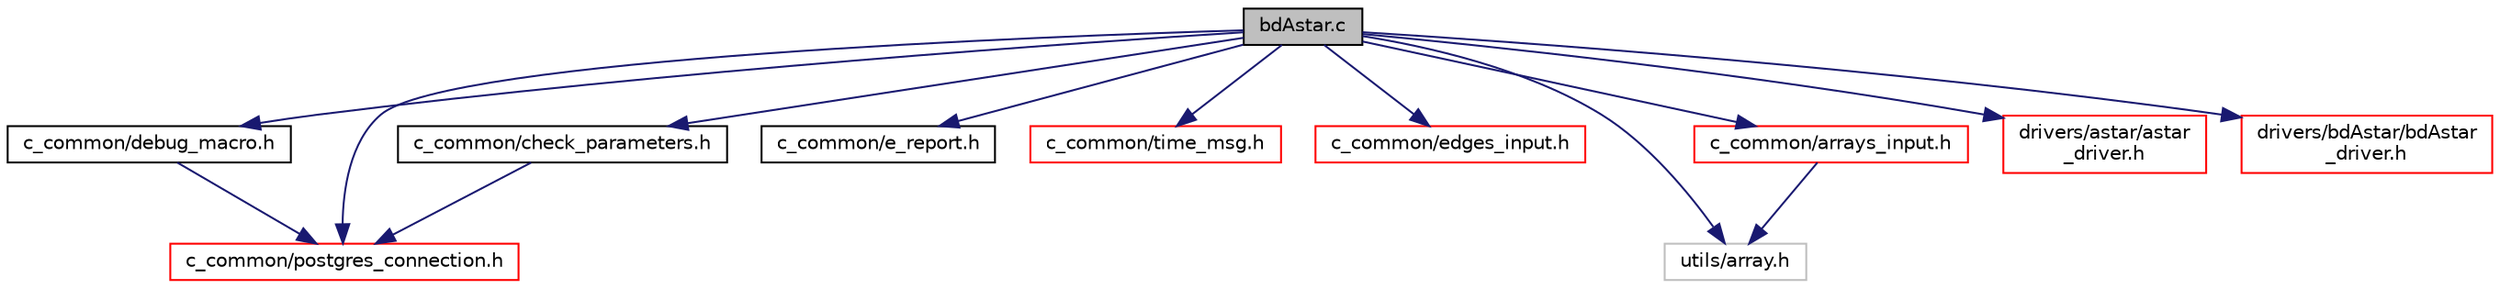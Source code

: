 digraph "bdAstar.c"
{
  edge [fontname="Helvetica",fontsize="10",labelfontname="Helvetica",labelfontsize="10"];
  node [fontname="Helvetica",fontsize="10",shape=record];
  Node0 [label="bdAstar.c",height=0.2,width=0.4,color="black", fillcolor="grey75", style="filled", fontcolor="black"];
  Node0 -> Node1 [color="midnightblue",fontsize="10",style="solid",fontname="Helvetica"];
  Node1 [label="c_common/postgres_connection.h",height=0.2,width=0.4,color="red", fillcolor="white", style="filled",URL="$postgres__connection_8h.html"];
  Node0 -> Node7 [color="midnightblue",fontsize="10",style="solid",fontname="Helvetica"];
  Node7 [label="utils/array.h",height=0.2,width=0.4,color="grey75", fillcolor="white", style="filled"];
  Node0 -> Node8 [color="midnightblue",fontsize="10",style="solid",fontname="Helvetica"];
  Node8 [label="c_common/debug_macro.h",height=0.2,width=0.4,color="black", fillcolor="white", style="filled",URL="$debug__macro_8h.html"];
  Node8 -> Node1 [color="midnightblue",fontsize="10",style="solid",fontname="Helvetica"];
  Node0 -> Node9 [color="midnightblue",fontsize="10",style="solid",fontname="Helvetica"];
  Node9 [label="c_common/e_report.h",height=0.2,width=0.4,color="black", fillcolor="white", style="filled",URL="$e__report_8h.html"];
  Node0 -> Node10 [color="midnightblue",fontsize="10",style="solid",fontname="Helvetica"];
  Node10 [label="c_common/time_msg.h",height=0.2,width=0.4,color="red", fillcolor="white", style="filled",URL="$time__msg_8h.html"];
  Node0 -> Node13 [color="midnightblue",fontsize="10",style="solid",fontname="Helvetica"];
  Node13 [label="c_common/edges_input.h",height=0.2,width=0.4,color="red", fillcolor="white", style="filled",URL="$edges__input_8h.html"];
  Node0 -> Node20 [color="midnightblue",fontsize="10",style="solid",fontname="Helvetica"];
  Node20 [label="c_common/arrays_input.h",height=0.2,width=0.4,color="red", fillcolor="white", style="filled",URL="$arrays__input_8h.html"];
  Node20 -> Node7 [color="midnightblue",fontsize="10",style="solid",fontname="Helvetica"];
  Node0 -> Node21 [color="midnightblue",fontsize="10",style="solid",fontname="Helvetica"];
  Node21 [label="c_common/check_parameters.h",height=0.2,width=0.4,color="black", fillcolor="white", style="filled",URL="$check__parameters_8h.html"];
  Node21 -> Node1 [color="midnightblue",fontsize="10",style="solid",fontname="Helvetica"];
  Node0 -> Node22 [color="midnightblue",fontsize="10",style="solid",fontname="Helvetica"];
  Node22 [label="drivers/astar/astar\l_driver.h",height=0.2,width=0.4,color="red", fillcolor="white", style="filled",URL="$astar__driver_8h.html"];
  Node0 -> Node24 [color="midnightblue",fontsize="10",style="solid",fontname="Helvetica"];
  Node24 [label="drivers/bdAstar/bdAstar\l_driver.h",height=0.2,width=0.4,color="red", fillcolor="white", style="filled",URL="$bdAstar__driver_8h.html"];
}
